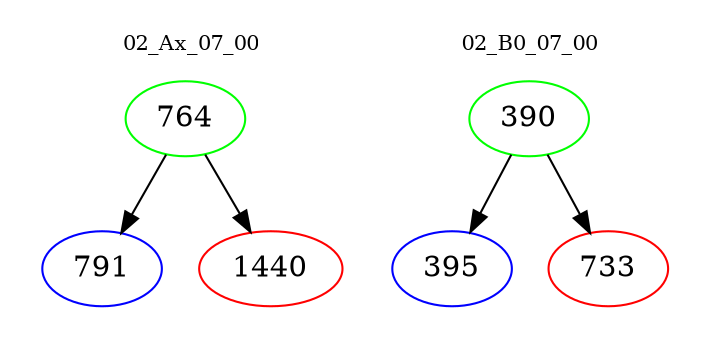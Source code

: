 digraph{
subgraph cluster_0 {
color = white
label = "02_Ax_07_00";
fontsize=10;
T0_764 [label="764", color="green"]
T0_764 -> T0_791 [color="black"]
T0_791 [label="791", color="blue"]
T0_764 -> T0_1440 [color="black"]
T0_1440 [label="1440", color="red"]
}
subgraph cluster_1 {
color = white
label = "02_B0_07_00";
fontsize=10;
T1_390 [label="390", color="green"]
T1_390 -> T1_395 [color="black"]
T1_395 [label="395", color="blue"]
T1_390 -> T1_733 [color="black"]
T1_733 [label="733", color="red"]
}
}
